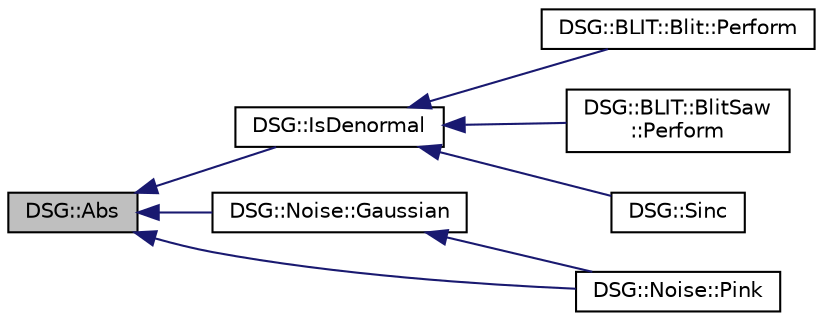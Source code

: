 digraph "DSG::Abs"
{
  edge [fontname="Helvetica",fontsize="10",labelfontname="Helvetica",labelfontsize="10"];
  node [fontname="Helvetica",fontsize="10",shape=record];
  rankdir="LR";
  Node1 [label="DSG::Abs",height=0.2,width=0.4,color="black", fillcolor="grey75", style="filled", fontcolor="black"];
  Node1 -> Node2 [dir="back",color="midnightblue",fontsize="10",style="solid"];
  Node2 [label="DSG::IsDenormal",height=0.2,width=0.4,color="black", fillcolor="white", style="filled",URL="$namespace_d_s_g.html#a9eee3c39a1f45d42f0b4fa7201d3ba3d",tooltip="DSG::IsDenormal - Returns True if number is Denormal. "];
  Node2 -> Node3 [dir="back",color="midnightblue",fontsize="10",style="solid"];
  Node3 [label="DSG::BLIT::Blit::Perform",height=0.2,width=0.4,color="black", fillcolor="white", style="filled",URL="$class_d_s_g_1_1_b_l_i_t_1_1_blit.html#adfd7c8891b4c4dbd0530a2780781b2bd"];
  Node2 -> Node4 [dir="back",color="midnightblue",fontsize="10",style="solid"];
  Node4 [label="DSG::BLIT::BlitSaw\l::Perform",height=0.2,width=0.4,color="black", fillcolor="white", style="filled",URL="$class_d_s_g_1_1_b_l_i_t_1_1_blit_saw.html#ae24821c51b23b9fe9220a620e558af04"];
  Node2 -> Node5 [dir="back",color="midnightblue",fontsize="10",style="solid"];
  Node5 [label="DSG::Sinc",height=0.2,width=0.4,color="black", fillcolor="white", style="filled",URL="$namespace_d_s_g.html#a6a99a1c242cddf18f4387f51ec8606b4",tooltip="DSG::Sinc - Implements the Sinc() function (sin(PI*x)/PI*x) "];
  Node1 -> Node6 [dir="back",color="midnightblue",fontsize="10",style="solid"];
  Node6 [label="DSG::Noise::Gaussian",height=0.2,width=0.4,color="black", fillcolor="white", style="filled",URL="$namespace_d_s_g_1_1_noise.html#a87c4bcd92a902d32df1d7f1d5acffcd4",tooltip="DSG::Noise::Gaussian - Gaussian Noise Generator Function. "];
  Node6 -> Node7 [dir="back",color="midnightblue",fontsize="10",style="solid"];
  Node7 [label="DSG::Noise::Pink",height=0.2,width=0.4,color="black", fillcolor="white", style="filled",URL="$namespace_d_s_g_1_1_noise.html#a9f0bab677a7602a8e0d40e040de8c8b2",tooltip="DSG::Noise::Pink - Pink Noise Generator Function. "];
  Node1 -> Node7 [dir="back",color="midnightblue",fontsize="10",style="solid"];
}
